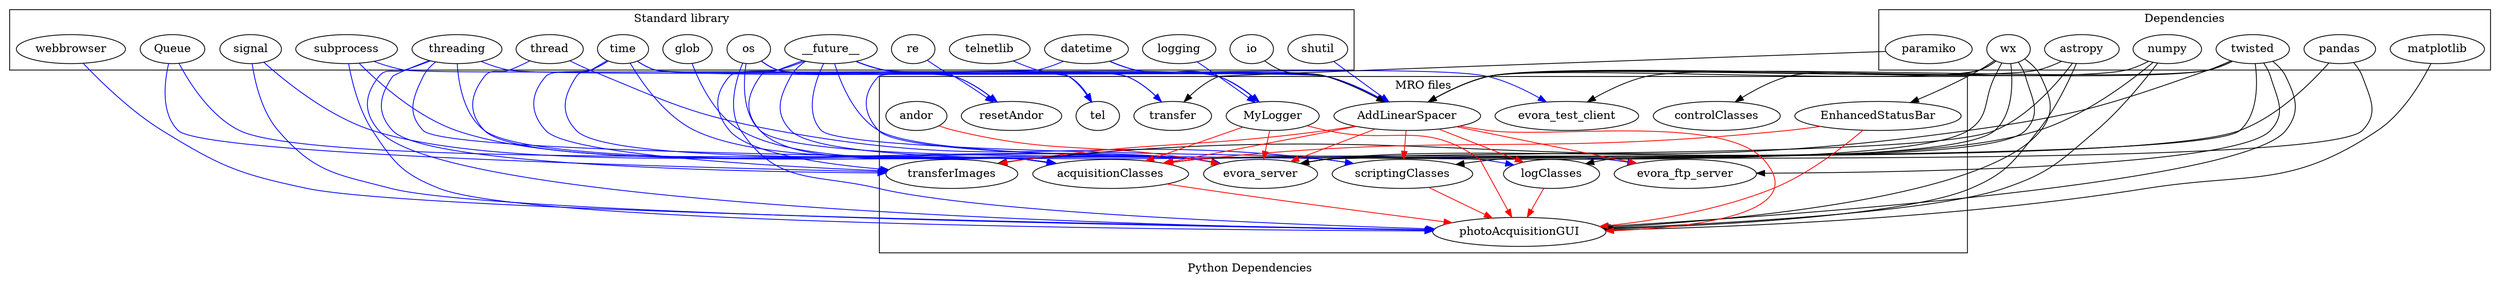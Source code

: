 digraph {
    label="Python Dependencies";

    subgraph cluster_0 {
        label="Standard library";
        __future__;
        threading;
        re;
        time;
        os;
        datetime;
        shutil;
        telnetlib;
        logging;
        glob;
        signal;
        subprocess;
        webbrowser;
        Queue;
        thread;
        io;
    }

    subgraph cluster_1 {
        label="Dependencies";
        wx;
        astropy;
        numpy;
        twisted;
        pandas;
        matplotlib;
        paramiko;
    }

    subgraph cluster_2 {
        label="MRO files";
        AddLinearSpacer;
        controlClasses;
        EnhancedStatusBar;
        evora_ftp_server;
        logClasses;
        tel;
        MyLogger;
        evora_server;
        photoAcquisitionGUI;
        transfer;
        acquisitionClasses;
        evora_test_client;
        resetAndor;
        transferImages;
        andor;
        scriptingClasses;
    }

    // AddLinearSpacer.py
    // stdlib
    __future__ -> AddLinearSpacer[color=blue];
    threading -> AddLinearSpacer[color=blue];
    time -> AddLinearSpacer[color=blue];
    os -> AddLinearSpacer[color=blue];
    datetime -> AddLinearSpacer[color=blue];
    shutil -> AddLinearSpacer[color=blue];

    // deps
    wx -> AddLinearSpacer;
    astropy -> AddLinearSpacer;
    numpy -> AddLinearSpacer;
    io -> AddLinearSpacer;
    twisted -> AddLinearSpacer;


    // controlClasses.py
    wx -> controlClasses;


    // EnhancedStatusBar.py
    wx -> EnhancedStatusBar;


    // evora_ftp_server.py
    __future__ -> evora_ftp_server[color=blue];
    twisted -> evora_ftp_server;
    AddLinearSpacer -> evora_ftp_server[color=red];


    // logClasses.py
    __future__ -> logClasses[color=blue];
    wx -> logClasses;
    AddLinearSpacer -> logClasses[color=red];


    // tel.py
    telnetlib -> tel[color=blue];
    time -> tel[color=blue];


    // MyLogger.py
    __future__ -> MyLogger[color=blue];
    logging -> MyLogger[color=blue];
    datetime -> MyLogger[color=blue];


    // evora_server.py
    // stdlib
    glob -> evora_server[color=blue];
    os -> evora_server[color=blue];
    signal -> evora_server[color=blue];
    subprocess -> evora_server[color=blue];
    time -> evora_server[color=blue];
    threading -> evora_server[color=blue];
    datetime -> evora_server[color=blue];

    // deps
    pandas -> evora_server;
    numpy -> evora_server;
    astropy -> evora_server;
    twisted -> evora_server;

    // MRO files
    andor -> evora_server[color=red];
    AddLinearSpacer -> evora_server[color=red];
    MyLogger -> evora_server[color=red];


    // photoAcquisitionGUI.py
    // stdlib
    os -> photoAcquisitionGUI[color=blue];
    signal -> photoAcquisitionGUI[color=blue];
    subprocess -> photoAcquisitionGUI[color=blue];
    threading -> photoAcquisitionGUI[color=blue];
    webbrowser -> photoAcquisitionGUI[color=blue];

    // deps
    wx -> photoAcquisitionGUI;
    matplotlib -> photoAcquisitionGUI;
    numpy -> photoAcquisitionGUI;
    astropy -> photoAcquisitionGUI;
    twisted -> photoAcquisitionGUI;

    // MRO files
    acquisitionClasses -> photoAcquisitionGUI[color=red];
    AddLinearSpacer -> photoAcquisitionGUI[color=red];
    EnhancedStatusBar -> photoAcquisitionGUI[color=red];
    logClasses -> photoAcquisitionGUI[color=red];
    MyLogger -> photoAcquisitionGUI[color=red];
    scriptingClasses -> photoAcquisitionGUI[color=red];


    // transfer.py
    __future__ -> transfer[color=blue];
    os -> transfer[color=blue];
    paramiko -> transfer;

    
    // acquisitionClasses.py
    // stdlib
    __future__ -> acquisitionClasses[color=blue];
    time -> acquisitionClasses[color=blue];
    thread -> acquisitionClasses[color=blue];
    threading -> acquisitionClasses[color=blue];
    Queue -> acquisitionClasses[color=blue];

    // deps
    wx -> acquisitionClasses;
    pandas -> acquisitionClasses;

    // MRO files
    EnhancedStatusBar -> acquisitionClasses[color=red];
    AddLinearSpacer -> acquisitionClasses[color=red];
    MyLogger -> acquisitionClasses[color=red];


    // evora_test_client.py
    __future__ -> evora_test_client[color=blue];
    twisted -> evora_test_client;


    // resetAndor.py
    os -> resetAndor[color=blue];
    re -> resetAndor[color=blue];
    subprocess -> resetAndor[color=blue];


    // transferImages.py
    __future__ -> transferImages[color=blue];
    twisted -> transferImages;
    Queue -> transferImages[color=blue];
    threading -> transferImages[color=blue];
    time -> transferImages[color=blue];
    AddLinearSpacer -> transferImages[color=red];


    // scriptingClasses.py
    __future__ -> scriptingClasses[color=blue];
    wx -> scriptingClasses;
    thread -> scriptingClasses[color=blue];
    AddLinearSpacer -> scriptingClasses[color=red];
}

